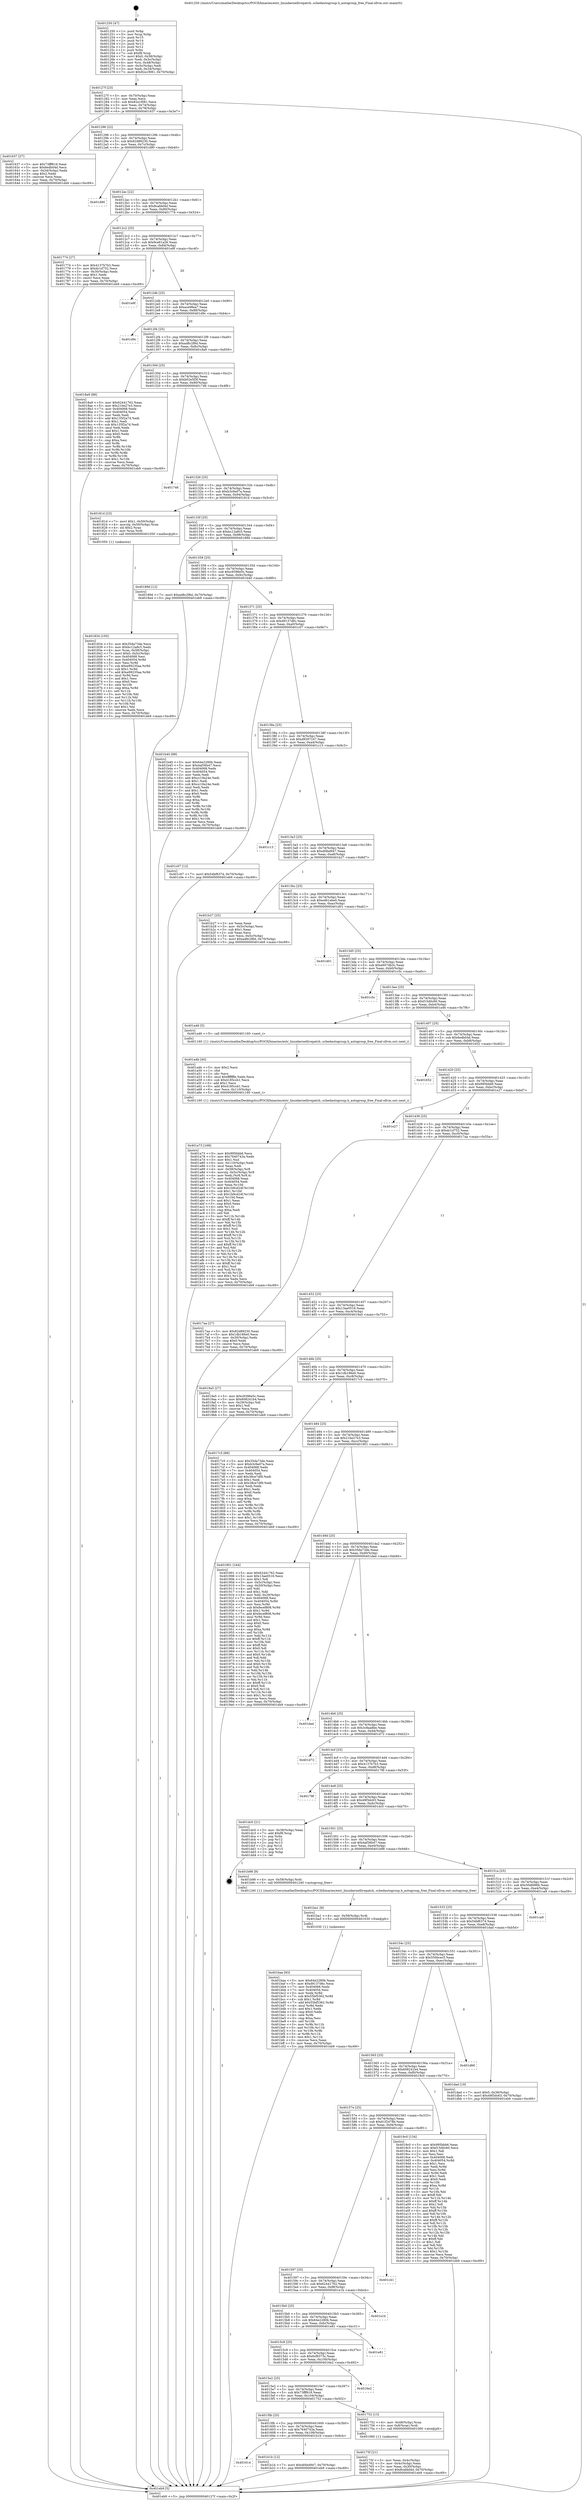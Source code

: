 digraph "0x401250" {
  label = "0x401250 (/mnt/c/Users/mathe/Desktop/tcc/POCII/binaries/extr_linuxkernellivepatch..schedautogroup.h_autogroup_free_Final-ollvm.out::main(0))"
  labelloc = "t"
  node[shape=record]

  Entry [label="",width=0.3,height=0.3,shape=circle,fillcolor=black,style=filled]
  "0x40127f" [label="{
     0x40127f [23]\l
     | [instrs]\l
     &nbsp;&nbsp;0x40127f \<+3\>: mov -0x70(%rbp),%eax\l
     &nbsp;&nbsp;0x401282 \<+2\>: mov %eax,%ecx\l
     &nbsp;&nbsp;0x401284 \<+6\>: sub $0x82a1f081,%ecx\l
     &nbsp;&nbsp;0x40128a \<+3\>: mov %eax,-0x74(%rbp)\l
     &nbsp;&nbsp;0x40128d \<+3\>: mov %ecx,-0x78(%rbp)\l
     &nbsp;&nbsp;0x401290 \<+6\>: je 0000000000401637 \<main+0x3e7\>\l
  }"]
  "0x401637" [label="{
     0x401637 [27]\l
     | [instrs]\l
     &nbsp;&nbsp;0x401637 \<+5\>: mov $0x73fff616,%eax\l
     &nbsp;&nbsp;0x40163c \<+5\>: mov $0x6edb04d,%ecx\l
     &nbsp;&nbsp;0x401641 \<+3\>: mov -0x34(%rbp),%edx\l
     &nbsp;&nbsp;0x401644 \<+3\>: cmp $0x2,%edx\l
     &nbsp;&nbsp;0x401647 \<+3\>: cmovne %ecx,%eax\l
     &nbsp;&nbsp;0x40164a \<+3\>: mov %eax,-0x70(%rbp)\l
     &nbsp;&nbsp;0x40164d \<+5\>: jmp 0000000000401eb9 \<main+0xc69\>\l
  }"]
  "0x401296" [label="{
     0x401296 [22]\l
     | [instrs]\l
     &nbsp;&nbsp;0x401296 \<+5\>: jmp 000000000040129b \<main+0x4b\>\l
     &nbsp;&nbsp;0x40129b \<+3\>: mov -0x74(%rbp),%eax\l
     &nbsp;&nbsp;0x40129e \<+5\>: sub $0x82d89230,%eax\l
     &nbsp;&nbsp;0x4012a3 \<+3\>: mov %eax,-0x7c(%rbp)\l
     &nbsp;&nbsp;0x4012a6 \<+6\>: je 0000000000401d90 \<main+0xb40\>\l
  }"]
  "0x401eb9" [label="{
     0x401eb9 [5]\l
     | [instrs]\l
     &nbsp;&nbsp;0x401eb9 \<+5\>: jmp 000000000040127f \<main+0x2f\>\l
  }"]
  "0x401250" [label="{
     0x401250 [47]\l
     | [instrs]\l
     &nbsp;&nbsp;0x401250 \<+1\>: push %rbp\l
     &nbsp;&nbsp;0x401251 \<+3\>: mov %rsp,%rbp\l
     &nbsp;&nbsp;0x401254 \<+2\>: push %r15\l
     &nbsp;&nbsp;0x401256 \<+2\>: push %r14\l
     &nbsp;&nbsp;0x401258 \<+2\>: push %r13\l
     &nbsp;&nbsp;0x40125a \<+2\>: push %r12\l
     &nbsp;&nbsp;0x40125c \<+1\>: push %rbx\l
     &nbsp;&nbsp;0x40125d \<+7\>: sub $0xf8,%rsp\l
     &nbsp;&nbsp;0x401264 \<+7\>: movl $0x0,-0x38(%rbp)\l
     &nbsp;&nbsp;0x40126b \<+3\>: mov %edi,-0x3c(%rbp)\l
     &nbsp;&nbsp;0x40126e \<+4\>: mov %rsi,-0x48(%rbp)\l
     &nbsp;&nbsp;0x401272 \<+3\>: mov -0x3c(%rbp),%edi\l
     &nbsp;&nbsp;0x401275 \<+3\>: mov %edi,-0x34(%rbp)\l
     &nbsp;&nbsp;0x401278 \<+7\>: movl $0x82a1f081,-0x70(%rbp)\l
  }"]
  Exit [label="",width=0.3,height=0.3,shape=circle,fillcolor=black,style=filled,peripheries=2]
  "0x401d90" [label="{
     0x401d90\l
  }", style=dashed]
  "0x4012ac" [label="{
     0x4012ac [22]\l
     | [instrs]\l
     &nbsp;&nbsp;0x4012ac \<+5\>: jmp 00000000004012b1 \<main+0x61\>\l
     &nbsp;&nbsp;0x4012b1 \<+3\>: mov -0x74(%rbp),%eax\l
     &nbsp;&nbsp;0x4012b4 \<+5\>: sub $0x8cafdd4d,%eax\l
     &nbsp;&nbsp;0x4012b9 \<+3\>: mov %eax,-0x80(%rbp)\l
     &nbsp;&nbsp;0x4012bc \<+6\>: je 0000000000401774 \<main+0x524\>\l
  }"]
  "0x401baa" [label="{
     0x401baa [93]\l
     | [instrs]\l
     &nbsp;&nbsp;0x401baa \<+5\>: mov $0x64e2280b,%eax\l
     &nbsp;&nbsp;0x401baf \<+5\>: mov $0xd9137d6c,%ecx\l
     &nbsp;&nbsp;0x401bb4 \<+7\>: mov 0x404068,%edx\l
     &nbsp;&nbsp;0x401bbb \<+7\>: mov 0x404054,%esi\l
     &nbsp;&nbsp;0x401bc2 \<+3\>: mov %edx,%r8d\l
     &nbsp;&nbsp;0x401bc5 \<+7\>: sub $0x55bf5362,%r8d\l
     &nbsp;&nbsp;0x401bcc \<+4\>: sub $0x1,%r8d\l
     &nbsp;&nbsp;0x401bd0 \<+7\>: add $0x55bf5362,%r8d\l
     &nbsp;&nbsp;0x401bd7 \<+4\>: imul %r8d,%edx\l
     &nbsp;&nbsp;0x401bdb \<+3\>: and $0x1,%edx\l
     &nbsp;&nbsp;0x401bde \<+3\>: cmp $0x0,%edx\l
     &nbsp;&nbsp;0x401be1 \<+4\>: sete %r9b\l
     &nbsp;&nbsp;0x401be5 \<+3\>: cmp $0xa,%esi\l
     &nbsp;&nbsp;0x401be8 \<+4\>: setl %r10b\l
     &nbsp;&nbsp;0x401bec \<+3\>: mov %r9b,%r11b\l
     &nbsp;&nbsp;0x401bef \<+3\>: and %r10b,%r11b\l
     &nbsp;&nbsp;0x401bf2 \<+3\>: xor %r10b,%r9b\l
     &nbsp;&nbsp;0x401bf5 \<+3\>: or %r9b,%r11b\l
     &nbsp;&nbsp;0x401bf8 \<+4\>: test $0x1,%r11b\l
     &nbsp;&nbsp;0x401bfc \<+3\>: cmovne %ecx,%eax\l
     &nbsp;&nbsp;0x401bff \<+3\>: mov %eax,-0x70(%rbp)\l
     &nbsp;&nbsp;0x401c02 \<+5\>: jmp 0000000000401eb9 \<main+0xc69\>\l
  }"]
  "0x401774" [label="{
     0x401774 [27]\l
     | [instrs]\l
     &nbsp;&nbsp;0x401774 \<+5\>: mov $0x4137b7b3,%eax\l
     &nbsp;&nbsp;0x401779 \<+5\>: mov $0xdc1d752,%ecx\l
     &nbsp;&nbsp;0x40177e \<+3\>: mov -0x30(%rbp),%edx\l
     &nbsp;&nbsp;0x401781 \<+3\>: cmp $0x1,%edx\l
     &nbsp;&nbsp;0x401784 \<+3\>: cmovl %ecx,%eax\l
     &nbsp;&nbsp;0x401787 \<+3\>: mov %eax,-0x70(%rbp)\l
     &nbsp;&nbsp;0x40178a \<+5\>: jmp 0000000000401eb9 \<main+0xc69\>\l
  }"]
  "0x4012c2" [label="{
     0x4012c2 [25]\l
     | [instrs]\l
     &nbsp;&nbsp;0x4012c2 \<+5\>: jmp 00000000004012c7 \<main+0x77\>\l
     &nbsp;&nbsp;0x4012c7 \<+3\>: mov -0x74(%rbp),%eax\l
     &nbsp;&nbsp;0x4012ca \<+5\>: sub $0x9ce61a26,%eax\l
     &nbsp;&nbsp;0x4012cf \<+6\>: mov %eax,-0x84(%rbp)\l
     &nbsp;&nbsp;0x4012d5 \<+6\>: je 0000000000401e9f \<main+0xc4f\>\l
  }"]
  "0x401ba1" [label="{
     0x401ba1 [9]\l
     | [instrs]\l
     &nbsp;&nbsp;0x401ba1 \<+4\>: mov -0x58(%rbp),%rdi\l
     &nbsp;&nbsp;0x401ba5 \<+5\>: call 0000000000401030 \<free@plt\>\l
     | [calls]\l
     &nbsp;&nbsp;0x401030 \{1\} (unknown)\l
  }"]
  "0x401e9f" [label="{
     0x401e9f\l
  }", style=dashed]
  "0x4012db" [label="{
     0x4012db [25]\l
     | [instrs]\l
     &nbsp;&nbsp;0x4012db \<+5\>: jmp 00000000004012e0 \<main+0x90\>\l
     &nbsp;&nbsp;0x4012e0 \<+3\>: mov -0x74(%rbp),%eax\l
     &nbsp;&nbsp;0x4012e3 \<+5\>: sub $0xace98ea7,%eax\l
     &nbsp;&nbsp;0x4012e8 \<+6\>: mov %eax,-0x88(%rbp)\l
     &nbsp;&nbsp;0x4012ee \<+6\>: je 0000000000401d9c \<main+0xb4c\>\l
  }"]
  "0x401614" [label="{
     0x401614\l
  }", style=dashed]
  "0x401d9c" [label="{
     0x401d9c\l
  }", style=dashed]
  "0x4012f4" [label="{
     0x4012f4 [25]\l
     | [instrs]\l
     &nbsp;&nbsp;0x4012f4 \<+5\>: jmp 00000000004012f9 \<main+0xa9\>\l
     &nbsp;&nbsp;0x4012f9 \<+3\>: mov -0x74(%rbp),%eax\l
     &nbsp;&nbsp;0x4012fc \<+5\>: sub $0xad8c2f6d,%eax\l
     &nbsp;&nbsp;0x401301 \<+6\>: mov %eax,-0x8c(%rbp)\l
     &nbsp;&nbsp;0x401307 \<+6\>: je 00000000004018a9 \<main+0x659\>\l
  }"]
  "0x401b1b" [label="{
     0x401b1b [12]\l
     | [instrs]\l
     &nbsp;&nbsp;0x401b1b \<+7\>: movl $0xdf4bd947,-0x70(%rbp)\l
     &nbsp;&nbsp;0x401b22 \<+5\>: jmp 0000000000401eb9 \<main+0xc69\>\l
  }"]
  "0x4018a9" [label="{
     0x4018a9 [88]\l
     | [instrs]\l
     &nbsp;&nbsp;0x4018a9 \<+5\>: mov $0x62441762,%eax\l
     &nbsp;&nbsp;0x4018ae \<+5\>: mov $0x21be27e3,%ecx\l
     &nbsp;&nbsp;0x4018b3 \<+7\>: mov 0x404068,%edx\l
     &nbsp;&nbsp;0x4018ba \<+7\>: mov 0x404054,%esi\l
     &nbsp;&nbsp;0x4018c1 \<+2\>: mov %edx,%edi\l
     &nbsp;&nbsp;0x4018c3 \<+6\>: add $0x135f2a7d,%edi\l
     &nbsp;&nbsp;0x4018c9 \<+3\>: sub $0x1,%edi\l
     &nbsp;&nbsp;0x4018cc \<+6\>: sub $0x135f2a7d,%edi\l
     &nbsp;&nbsp;0x4018d2 \<+3\>: imul %edi,%edx\l
     &nbsp;&nbsp;0x4018d5 \<+3\>: and $0x1,%edx\l
     &nbsp;&nbsp;0x4018d8 \<+3\>: cmp $0x0,%edx\l
     &nbsp;&nbsp;0x4018db \<+4\>: sete %r8b\l
     &nbsp;&nbsp;0x4018df \<+3\>: cmp $0xa,%esi\l
     &nbsp;&nbsp;0x4018e2 \<+4\>: setl %r9b\l
     &nbsp;&nbsp;0x4018e6 \<+3\>: mov %r8b,%r10b\l
     &nbsp;&nbsp;0x4018e9 \<+3\>: and %r9b,%r10b\l
     &nbsp;&nbsp;0x4018ec \<+3\>: xor %r9b,%r8b\l
     &nbsp;&nbsp;0x4018ef \<+3\>: or %r8b,%r10b\l
     &nbsp;&nbsp;0x4018f2 \<+4\>: test $0x1,%r10b\l
     &nbsp;&nbsp;0x4018f6 \<+3\>: cmovne %ecx,%eax\l
     &nbsp;&nbsp;0x4018f9 \<+3\>: mov %eax,-0x70(%rbp)\l
     &nbsp;&nbsp;0x4018fc \<+5\>: jmp 0000000000401eb9 \<main+0xc69\>\l
  }"]
  "0x40130d" [label="{
     0x40130d [25]\l
     | [instrs]\l
     &nbsp;&nbsp;0x40130d \<+5\>: jmp 0000000000401312 \<main+0xc2\>\l
     &nbsp;&nbsp;0x401312 \<+3\>: mov -0x74(%rbp),%eax\l
     &nbsp;&nbsp;0x401315 \<+5\>: sub $0xb02e5f3f,%eax\l
     &nbsp;&nbsp;0x40131a \<+6\>: mov %eax,-0x90(%rbp)\l
     &nbsp;&nbsp;0x401320 \<+6\>: je 0000000000401746 \<main+0x4f6\>\l
  }"]
  "0x401a73" [label="{
     0x401a73 [168]\l
     | [instrs]\l
     &nbsp;&nbsp;0x401a73 \<+5\>: mov $0x995bbb6,%ecx\l
     &nbsp;&nbsp;0x401a78 \<+5\>: mov $0x7640743a,%edx\l
     &nbsp;&nbsp;0x401a7d \<+3\>: mov $0x1,%sil\l
     &nbsp;&nbsp;0x401a80 \<+6\>: mov -0x110(%rbp),%edi\l
     &nbsp;&nbsp;0x401a86 \<+3\>: imul %eax,%edi\l
     &nbsp;&nbsp;0x401a89 \<+4\>: mov -0x58(%rbp),%r8\l
     &nbsp;&nbsp;0x401a8d \<+4\>: movslq -0x5c(%rbp),%r9\l
     &nbsp;&nbsp;0x401a91 \<+4\>: mov %edi,(%r8,%r9,4)\l
     &nbsp;&nbsp;0x401a95 \<+7\>: mov 0x404068,%eax\l
     &nbsp;&nbsp;0x401a9c \<+7\>: mov 0x404054,%edi\l
     &nbsp;&nbsp;0x401aa3 \<+3\>: mov %eax,%r10d\l
     &nbsp;&nbsp;0x401aa6 \<+7\>: add $0x1b9cd24f,%r10d\l
     &nbsp;&nbsp;0x401aad \<+4\>: sub $0x1,%r10d\l
     &nbsp;&nbsp;0x401ab1 \<+7\>: sub $0x1b9cd24f,%r10d\l
     &nbsp;&nbsp;0x401ab8 \<+4\>: imul %r10d,%eax\l
     &nbsp;&nbsp;0x401abc \<+3\>: and $0x1,%eax\l
     &nbsp;&nbsp;0x401abf \<+3\>: cmp $0x0,%eax\l
     &nbsp;&nbsp;0x401ac2 \<+4\>: sete %r11b\l
     &nbsp;&nbsp;0x401ac6 \<+3\>: cmp $0xa,%edi\l
     &nbsp;&nbsp;0x401ac9 \<+3\>: setl %bl\l
     &nbsp;&nbsp;0x401acc \<+3\>: mov %r11b,%r14b\l
     &nbsp;&nbsp;0x401acf \<+4\>: xor $0xff,%r14b\l
     &nbsp;&nbsp;0x401ad3 \<+3\>: mov %bl,%r15b\l
     &nbsp;&nbsp;0x401ad6 \<+4\>: xor $0xff,%r15b\l
     &nbsp;&nbsp;0x401ada \<+4\>: xor $0x1,%sil\l
     &nbsp;&nbsp;0x401ade \<+3\>: mov %r14b,%r12b\l
     &nbsp;&nbsp;0x401ae1 \<+4\>: and $0xff,%r12b\l
     &nbsp;&nbsp;0x401ae5 \<+3\>: and %sil,%r11b\l
     &nbsp;&nbsp;0x401ae8 \<+3\>: mov %r15b,%r13b\l
     &nbsp;&nbsp;0x401aeb \<+4\>: and $0xff,%r13b\l
     &nbsp;&nbsp;0x401aef \<+3\>: and %sil,%bl\l
     &nbsp;&nbsp;0x401af2 \<+3\>: or %r11b,%r12b\l
     &nbsp;&nbsp;0x401af5 \<+3\>: or %bl,%r13b\l
     &nbsp;&nbsp;0x401af8 \<+3\>: xor %r13b,%r12b\l
     &nbsp;&nbsp;0x401afb \<+3\>: or %r15b,%r14b\l
     &nbsp;&nbsp;0x401afe \<+4\>: xor $0xff,%r14b\l
     &nbsp;&nbsp;0x401b02 \<+4\>: or $0x1,%sil\l
     &nbsp;&nbsp;0x401b06 \<+3\>: and %sil,%r14b\l
     &nbsp;&nbsp;0x401b09 \<+3\>: or %r14b,%r12b\l
     &nbsp;&nbsp;0x401b0c \<+4\>: test $0x1,%r12b\l
     &nbsp;&nbsp;0x401b10 \<+3\>: cmovne %edx,%ecx\l
     &nbsp;&nbsp;0x401b13 \<+3\>: mov %ecx,-0x70(%rbp)\l
     &nbsp;&nbsp;0x401b16 \<+5\>: jmp 0000000000401eb9 \<main+0xc69\>\l
  }"]
  "0x401746" [label="{
     0x401746\l
  }", style=dashed]
  "0x401326" [label="{
     0x401326 [25]\l
     | [instrs]\l
     &nbsp;&nbsp;0x401326 \<+5\>: jmp 000000000040132b \<main+0xdb\>\l
     &nbsp;&nbsp;0x40132b \<+3\>: mov -0x74(%rbp),%eax\l
     &nbsp;&nbsp;0x40132e \<+5\>: sub $0xb3c9a07a,%eax\l
     &nbsp;&nbsp;0x401333 \<+6\>: mov %eax,-0x94(%rbp)\l
     &nbsp;&nbsp;0x401339 \<+6\>: je 000000000040181d \<main+0x5cd\>\l
  }"]
  "0x401a4b" [label="{
     0x401a4b [40]\l
     | [instrs]\l
     &nbsp;&nbsp;0x401a4b \<+5\>: mov $0x2,%ecx\l
     &nbsp;&nbsp;0x401a50 \<+1\>: cltd\l
     &nbsp;&nbsp;0x401a51 \<+2\>: idiv %ecx\l
     &nbsp;&nbsp;0x401a53 \<+6\>: imul $0xfffffffe,%edx,%ecx\l
     &nbsp;&nbsp;0x401a59 \<+6\>: sub $0x4185ccb1,%ecx\l
     &nbsp;&nbsp;0x401a5f \<+3\>: add $0x1,%ecx\l
     &nbsp;&nbsp;0x401a62 \<+6\>: add $0x4185ccb1,%ecx\l
     &nbsp;&nbsp;0x401a68 \<+6\>: mov %ecx,-0x110(%rbp)\l
     &nbsp;&nbsp;0x401a6e \<+5\>: call 0000000000401160 \<next_i\>\l
     | [calls]\l
     &nbsp;&nbsp;0x401160 \{1\} (/mnt/c/Users/mathe/Desktop/tcc/POCII/binaries/extr_linuxkernellivepatch..schedautogroup.h_autogroup_free_Final-ollvm.out::next_i)\l
  }"]
  "0x40181d" [label="{
     0x40181d [23]\l
     | [instrs]\l
     &nbsp;&nbsp;0x40181d \<+7\>: movl $0x1,-0x50(%rbp)\l
     &nbsp;&nbsp;0x401824 \<+4\>: movslq -0x50(%rbp),%rax\l
     &nbsp;&nbsp;0x401828 \<+4\>: shl $0x2,%rax\l
     &nbsp;&nbsp;0x40182c \<+3\>: mov %rax,%rdi\l
     &nbsp;&nbsp;0x40182f \<+5\>: call 0000000000401050 \<malloc@plt\>\l
     | [calls]\l
     &nbsp;&nbsp;0x401050 \{1\} (unknown)\l
  }"]
  "0x40133f" [label="{
     0x40133f [25]\l
     | [instrs]\l
     &nbsp;&nbsp;0x40133f \<+5\>: jmp 0000000000401344 \<main+0xf4\>\l
     &nbsp;&nbsp;0x401344 \<+3\>: mov -0x74(%rbp),%eax\l
     &nbsp;&nbsp;0x401347 \<+5\>: sub $0xbc12a8c5,%eax\l
     &nbsp;&nbsp;0x40134c \<+6\>: mov %eax,-0x98(%rbp)\l
     &nbsp;&nbsp;0x401352 \<+6\>: je 000000000040189d \<main+0x64d\>\l
  }"]
  "0x401834" [label="{
     0x401834 [105]\l
     | [instrs]\l
     &nbsp;&nbsp;0x401834 \<+5\>: mov $0x35da73de,%ecx\l
     &nbsp;&nbsp;0x401839 \<+5\>: mov $0xbc12a8c5,%edx\l
     &nbsp;&nbsp;0x40183e \<+4\>: mov %rax,-0x58(%rbp)\l
     &nbsp;&nbsp;0x401842 \<+7\>: movl $0x0,-0x5c(%rbp)\l
     &nbsp;&nbsp;0x401849 \<+7\>: mov 0x404068,%esi\l
     &nbsp;&nbsp;0x401850 \<+8\>: mov 0x404054,%r8d\l
     &nbsp;&nbsp;0x401858 \<+3\>: mov %esi,%r9d\l
     &nbsp;&nbsp;0x40185b \<+7\>: sub $0xe99235aa,%r9d\l
     &nbsp;&nbsp;0x401862 \<+4\>: sub $0x1,%r9d\l
     &nbsp;&nbsp;0x401866 \<+7\>: add $0xe99235aa,%r9d\l
     &nbsp;&nbsp;0x40186d \<+4\>: imul %r9d,%esi\l
     &nbsp;&nbsp;0x401871 \<+3\>: and $0x1,%esi\l
     &nbsp;&nbsp;0x401874 \<+3\>: cmp $0x0,%esi\l
     &nbsp;&nbsp;0x401877 \<+4\>: sete %r10b\l
     &nbsp;&nbsp;0x40187b \<+4\>: cmp $0xa,%r8d\l
     &nbsp;&nbsp;0x40187f \<+4\>: setl %r11b\l
     &nbsp;&nbsp;0x401883 \<+3\>: mov %r10b,%bl\l
     &nbsp;&nbsp;0x401886 \<+3\>: and %r11b,%bl\l
     &nbsp;&nbsp;0x401889 \<+3\>: xor %r11b,%r10b\l
     &nbsp;&nbsp;0x40188c \<+3\>: or %r10b,%bl\l
     &nbsp;&nbsp;0x40188f \<+3\>: test $0x1,%bl\l
     &nbsp;&nbsp;0x401892 \<+3\>: cmovne %edx,%ecx\l
     &nbsp;&nbsp;0x401895 \<+3\>: mov %ecx,-0x70(%rbp)\l
     &nbsp;&nbsp;0x401898 \<+5\>: jmp 0000000000401eb9 \<main+0xc69\>\l
  }"]
  "0x40189d" [label="{
     0x40189d [12]\l
     | [instrs]\l
     &nbsp;&nbsp;0x40189d \<+7\>: movl $0xad8c2f6d,-0x70(%rbp)\l
     &nbsp;&nbsp;0x4018a4 \<+5\>: jmp 0000000000401eb9 \<main+0xc69\>\l
  }"]
  "0x401358" [label="{
     0x401358 [25]\l
     | [instrs]\l
     &nbsp;&nbsp;0x401358 \<+5\>: jmp 000000000040135d \<main+0x10d\>\l
     &nbsp;&nbsp;0x40135d \<+3\>: mov -0x74(%rbp),%eax\l
     &nbsp;&nbsp;0x401360 \<+5\>: sub $0xc9396e5c,%eax\l
     &nbsp;&nbsp;0x401365 \<+6\>: mov %eax,-0x9c(%rbp)\l
     &nbsp;&nbsp;0x40136b \<+6\>: je 0000000000401b40 \<main+0x8f0\>\l
  }"]
  "0x40175f" [label="{
     0x40175f [21]\l
     | [instrs]\l
     &nbsp;&nbsp;0x40175f \<+3\>: mov %eax,-0x4c(%rbp)\l
     &nbsp;&nbsp;0x401762 \<+3\>: mov -0x4c(%rbp),%eax\l
     &nbsp;&nbsp;0x401765 \<+3\>: mov %eax,-0x30(%rbp)\l
     &nbsp;&nbsp;0x401768 \<+7\>: movl $0x8cafdd4d,-0x70(%rbp)\l
     &nbsp;&nbsp;0x40176f \<+5\>: jmp 0000000000401eb9 \<main+0xc69\>\l
  }"]
  "0x401b40" [label="{
     0x401b40 [88]\l
     | [instrs]\l
     &nbsp;&nbsp;0x401b40 \<+5\>: mov $0x64e2280b,%eax\l
     &nbsp;&nbsp;0x401b45 \<+5\>: mov $0x4af36b47,%ecx\l
     &nbsp;&nbsp;0x401b4a \<+7\>: mov 0x404068,%edx\l
     &nbsp;&nbsp;0x401b51 \<+7\>: mov 0x404054,%esi\l
     &nbsp;&nbsp;0x401b58 \<+2\>: mov %edx,%edi\l
     &nbsp;&nbsp;0x401b5a \<+6\>: add $0xcc19a24e,%edi\l
     &nbsp;&nbsp;0x401b60 \<+3\>: sub $0x1,%edi\l
     &nbsp;&nbsp;0x401b63 \<+6\>: sub $0xcc19a24e,%edi\l
     &nbsp;&nbsp;0x401b69 \<+3\>: imul %edi,%edx\l
     &nbsp;&nbsp;0x401b6c \<+3\>: and $0x1,%edx\l
     &nbsp;&nbsp;0x401b6f \<+3\>: cmp $0x0,%edx\l
     &nbsp;&nbsp;0x401b72 \<+4\>: sete %r8b\l
     &nbsp;&nbsp;0x401b76 \<+3\>: cmp $0xa,%esi\l
     &nbsp;&nbsp;0x401b79 \<+4\>: setl %r9b\l
     &nbsp;&nbsp;0x401b7d \<+3\>: mov %r8b,%r10b\l
     &nbsp;&nbsp;0x401b80 \<+3\>: and %r9b,%r10b\l
     &nbsp;&nbsp;0x401b83 \<+3\>: xor %r9b,%r8b\l
     &nbsp;&nbsp;0x401b86 \<+3\>: or %r8b,%r10b\l
     &nbsp;&nbsp;0x401b89 \<+4\>: test $0x1,%r10b\l
     &nbsp;&nbsp;0x401b8d \<+3\>: cmovne %ecx,%eax\l
     &nbsp;&nbsp;0x401b90 \<+3\>: mov %eax,-0x70(%rbp)\l
     &nbsp;&nbsp;0x401b93 \<+5\>: jmp 0000000000401eb9 \<main+0xc69\>\l
  }"]
  "0x401371" [label="{
     0x401371 [25]\l
     | [instrs]\l
     &nbsp;&nbsp;0x401371 \<+5\>: jmp 0000000000401376 \<main+0x126\>\l
     &nbsp;&nbsp;0x401376 \<+3\>: mov -0x74(%rbp),%eax\l
     &nbsp;&nbsp;0x401379 \<+5\>: sub $0xd9137d6c,%eax\l
     &nbsp;&nbsp;0x40137e \<+6\>: mov %eax,-0xa0(%rbp)\l
     &nbsp;&nbsp;0x401384 \<+6\>: je 0000000000401c07 \<main+0x9b7\>\l
  }"]
  "0x4015fb" [label="{
     0x4015fb [25]\l
     | [instrs]\l
     &nbsp;&nbsp;0x4015fb \<+5\>: jmp 0000000000401600 \<main+0x3b0\>\l
     &nbsp;&nbsp;0x401600 \<+3\>: mov -0x74(%rbp),%eax\l
     &nbsp;&nbsp;0x401603 \<+5\>: sub $0x7640743a,%eax\l
     &nbsp;&nbsp;0x401608 \<+6\>: mov %eax,-0x108(%rbp)\l
     &nbsp;&nbsp;0x40160e \<+6\>: je 0000000000401b1b \<main+0x8cb\>\l
  }"]
  "0x401c07" [label="{
     0x401c07 [12]\l
     | [instrs]\l
     &nbsp;&nbsp;0x401c07 \<+7\>: movl $0x54bf6374,-0x70(%rbp)\l
     &nbsp;&nbsp;0x401c0e \<+5\>: jmp 0000000000401eb9 \<main+0xc69\>\l
  }"]
  "0x40138a" [label="{
     0x40138a [25]\l
     | [instrs]\l
     &nbsp;&nbsp;0x40138a \<+5\>: jmp 000000000040138f \<main+0x13f\>\l
     &nbsp;&nbsp;0x40138f \<+3\>: mov -0x74(%rbp),%eax\l
     &nbsp;&nbsp;0x401392 \<+5\>: sub $0xd9297247,%eax\l
     &nbsp;&nbsp;0x401397 \<+6\>: mov %eax,-0xa4(%rbp)\l
     &nbsp;&nbsp;0x40139d \<+6\>: je 0000000000401c13 \<main+0x9c3\>\l
  }"]
  "0x401752" [label="{
     0x401752 [13]\l
     | [instrs]\l
     &nbsp;&nbsp;0x401752 \<+4\>: mov -0x48(%rbp),%rax\l
     &nbsp;&nbsp;0x401756 \<+4\>: mov 0x8(%rax),%rdi\l
     &nbsp;&nbsp;0x40175a \<+5\>: call 0000000000401060 \<atoi@plt\>\l
     | [calls]\l
     &nbsp;&nbsp;0x401060 \{1\} (unknown)\l
  }"]
  "0x401c13" [label="{
     0x401c13\l
  }", style=dashed]
  "0x4013a3" [label="{
     0x4013a3 [25]\l
     | [instrs]\l
     &nbsp;&nbsp;0x4013a3 \<+5\>: jmp 00000000004013a8 \<main+0x158\>\l
     &nbsp;&nbsp;0x4013a8 \<+3\>: mov -0x74(%rbp),%eax\l
     &nbsp;&nbsp;0x4013ab \<+5\>: sub $0xdf4bd947,%eax\l
     &nbsp;&nbsp;0x4013b0 \<+6\>: mov %eax,-0xa8(%rbp)\l
     &nbsp;&nbsp;0x4013b6 \<+6\>: je 0000000000401b27 \<main+0x8d7\>\l
  }"]
  "0x4015e2" [label="{
     0x4015e2 [25]\l
     | [instrs]\l
     &nbsp;&nbsp;0x4015e2 \<+5\>: jmp 00000000004015e7 \<main+0x397\>\l
     &nbsp;&nbsp;0x4015e7 \<+3\>: mov -0x74(%rbp),%eax\l
     &nbsp;&nbsp;0x4015ea \<+5\>: sub $0x73fff616,%eax\l
     &nbsp;&nbsp;0x4015ef \<+6\>: mov %eax,-0x104(%rbp)\l
     &nbsp;&nbsp;0x4015f5 \<+6\>: je 0000000000401752 \<main+0x502\>\l
  }"]
  "0x401b27" [label="{
     0x401b27 [25]\l
     | [instrs]\l
     &nbsp;&nbsp;0x401b27 \<+2\>: xor %eax,%eax\l
     &nbsp;&nbsp;0x401b29 \<+3\>: mov -0x5c(%rbp),%ecx\l
     &nbsp;&nbsp;0x401b2c \<+3\>: sub $0x1,%eax\l
     &nbsp;&nbsp;0x401b2f \<+2\>: sub %eax,%ecx\l
     &nbsp;&nbsp;0x401b31 \<+3\>: mov %ecx,-0x5c(%rbp)\l
     &nbsp;&nbsp;0x401b34 \<+7\>: movl $0xad8c2f6d,-0x70(%rbp)\l
     &nbsp;&nbsp;0x401b3b \<+5\>: jmp 0000000000401eb9 \<main+0xc69\>\l
  }"]
  "0x4013bc" [label="{
     0x4013bc [25]\l
     | [instrs]\l
     &nbsp;&nbsp;0x4013bc \<+5\>: jmp 00000000004013c1 \<main+0x171\>\l
     &nbsp;&nbsp;0x4013c1 \<+3\>: mov -0x74(%rbp),%eax\l
     &nbsp;&nbsp;0x4013c4 \<+5\>: sub $0xe461ebe0,%eax\l
     &nbsp;&nbsp;0x4013c9 \<+6\>: mov %eax,-0xac(%rbp)\l
     &nbsp;&nbsp;0x4013cf \<+6\>: je 0000000000401d01 \<main+0xab1\>\l
  }"]
  "0x4016e2" [label="{
     0x4016e2\l
  }", style=dashed]
  "0x401d01" [label="{
     0x401d01\l
  }", style=dashed]
  "0x4013d5" [label="{
     0x4013d5 [25]\l
     | [instrs]\l
     &nbsp;&nbsp;0x4013d5 \<+5\>: jmp 00000000004013da \<main+0x18a\>\l
     &nbsp;&nbsp;0x4013da \<+3\>: mov -0x74(%rbp),%eax\l
     &nbsp;&nbsp;0x4013dd \<+5\>: sub $0xe607db3c,%eax\l
     &nbsp;&nbsp;0x4013e2 \<+6\>: mov %eax,-0xb0(%rbp)\l
     &nbsp;&nbsp;0x4013e8 \<+6\>: je 0000000000401c5c \<main+0xa0c\>\l
  }"]
  "0x4015c9" [label="{
     0x4015c9 [25]\l
     | [instrs]\l
     &nbsp;&nbsp;0x4015c9 \<+5\>: jmp 00000000004015ce \<main+0x37e\>\l
     &nbsp;&nbsp;0x4015ce \<+3\>: mov -0x74(%rbp),%eax\l
     &nbsp;&nbsp;0x4015d1 \<+5\>: sub $0x6cf9373c,%eax\l
     &nbsp;&nbsp;0x4015d6 \<+6\>: mov %eax,-0x100(%rbp)\l
     &nbsp;&nbsp;0x4015dc \<+6\>: je 00000000004016e2 \<main+0x492\>\l
  }"]
  "0x401c5c" [label="{
     0x401c5c\l
  }", style=dashed]
  "0x4013ee" [label="{
     0x4013ee [25]\l
     | [instrs]\l
     &nbsp;&nbsp;0x4013ee \<+5\>: jmp 00000000004013f3 \<main+0x1a3\>\l
     &nbsp;&nbsp;0x4013f3 \<+3\>: mov -0x74(%rbp),%eax\l
     &nbsp;&nbsp;0x4013f6 \<+5\>: sub $0xf15d0c60,%eax\l
     &nbsp;&nbsp;0x4013fb \<+6\>: mov %eax,-0xb4(%rbp)\l
     &nbsp;&nbsp;0x401401 \<+6\>: je 0000000000401a46 \<main+0x7f6\>\l
  }"]
  "0x401e81" [label="{
     0x401e81\l
  }", style=dashed]
  "0x401a46" [label="{
     0x401a46 [5]\l
     | [instrs]\l
     &nbsp;&nbsp;0x401a46 \<+5\>: call 0000000000401160 \<next_i\>\l
     | [calls]\l
     &nbsp;&nbsp;0x401160 \{1\} (/mnt/c/Users/mathe/Desktop/tcc/POCII/binaries/extr_linuxkernellivepatch..schedautogroup.h_autogroup_free_Final-ollvm.out::next_i)\l
  }"]
  "0x401407" [label="{
     0x401407 [25]\l
     | [instrs]\l
     &nbsp;&nbsp;0x401407 \<+5\>: jmp 000000000040140c \<main+0x1bc\>\l
     &nbsp;&nbsp;0x40140c \<+3\>: mov -0x74(%rbp),%eax\l
     &nbsp;&nbsp;0x40140f \<+5\>: sub $0x6edb04d,%eax\l
     &nbsp;&nbsp;0x401414 \<+6\>: mov %eax,-0xb8(%rbp)\l
     &nbsp;&nbsp;0x40141a \<+6\>: je 0000000000401652 \<main+0x402\>\l
  }"]
  "0x4015b0" [label="{
     0x4015b0 [25]\l
     | [instrs]\l
     &nbsp;&nbsp;0x4015b0 \<+5\>: jmp 00000000004015b5 \<main+0x365\>\l
     &nbsp;&nbsp;0x4015b5 \<+3\>: mov -0x74(%rbp),%eax\l
     &nbsp;&nbsp;0x4015b8 \<+5\>: sub $0x64e2280b,%eax\l
     &nbsp;&nbsp;0x4015bd \<+6\>: mov %eax,-0xfc(%rbp)\l
     &nbsp;&nbsp;0x4015c3 \<+6\>: je 0000000000401e81 \<main+0xc31\>\l
  }"]
  "0x401652" [label="{
     0x401652\l
  }", style=dashed]
  "0x401420" [label="{
     0x401420 [25]\l
     | [instrs]\l
     &nbsp;&nbsp;0x401420 \<+5\>: jmp 0000000000401425 \<main+0x1d5\>\l
     &nbsp;&nbsp;0x401425 \<+3\>: mov -0x74(%rbp),%eax\l
     &nbsp;&nbsp;0x401428 \<+5\>: sub $0x995bbb6,%eax\l
     &nbsp;&nbsp;0x40142d \<+6\>: mov %eax,-0xbc(%rbp)\l
     &nbsp;&nbsp;0x401433 \<+6\>: je 0000000000401e27 \<main+0xbd7\>\l
  }"]
  "0x401e1b" [label="{
     0x401e1b\l
  }", style=dashed]
  "0x401e27" [label="{
     0x401e27\l
  }", style=dashed]
  "0x401439" [label="{
     0x401439 [25]\l
     | [instrs]\l
     &nbsp;&nbsp;0x401439 \<+5\>: jmp 000000000040143e \<main+0x1ee\>\l
     &nbsp;&nbsp;0x40143e \<+3\>: mov -0x74(%rbp),%eax\l
     &nbsp;&nbsp;0x401441 \<+5\>: sub $0xdc1d752,%eax\l
     &nbsp;&nbsp;0x401446 \<+6\>: mov %eax,-0xc0(%rbp)\l
     &nbsp;&nbsp;0x40144c \<+6\>: je 00000000004017aa \<main+0x55a\>\l
  }"]
  "0x401597" [label="{
     0x401597 [25]\l
     | [instrs]\l
     &nbsp;&nbsp;0x401597 \<+5\>: jmp 000000000040159c \<main+0x34c\>\l
     &nbsp;&nbsp;0x40159c \<+3\>: mov -0x74(%rbp),%eax\l
     &nbsp;&nbsp;0x40159f \<+5\>: sub $0x62441762,%eax\l
     &nbsp;&nbsp;0x4015a4 \<+6\>: mov %eax,-0xf8(%rbp)\l
     &nbsp;&nbsp;0x4015aa \<+6\>: je 0000000000401e1b \<main+0xbcb\>\l
  }"]
  "0x4017aa" [label="{
     0x4017aa [27]\l
     | [instrs]\l
     &nbsp;&nbsp;0x4017aa \<+5\>: mov $0x82d89230,%eax\l
     &nbsp;&nbsp;0x4017af \<+5\>: mov $0x1db186e0,%ecx\l
     &nbsp;&nbsp;0x4017b4 \<+3\>: mov -0x30(%rbp),%edx\l
     &nbsp;&nbsp;0x4017b7 \<+3\>: cmp $0x0,%edx\l
     &nbsp;&nbsp;0x4017ba \<+3\>: cmove %ecx,%eax\l
     &nbsp;&nbsp;0x4017bd \<+3\>: mov %eax,-0x70(%rbp)\l
     &nbsp;&nbsp;0x4017c0 \<+5\>: jmp 0000000000401eb9 \<main+0xc69\>\l
  }"]
  "0x401452" [label="{
     0x401452 [25]\l
     | [instrs]\l
     &nbsp;&nbsp;0x401452 \<+5\>: jmp 0000000000401457 \<main+0x207\>\l
     &nbsp;&nbsp;0x401457 \<+3\>: mov -0x74(%rbp),%eax\l
     &nbsp;&nbsp;0x40145a \<+5\>: sub $0x13ae0516,%eax\l
     &nbsp;&nbsp;0x40145f \<+6\>: mov %eax,-0xc4(%rbp)\l
     &nbsp;&nbsp;0x401465 \<+6\>: je 00000000004019a5 \<main+0x755\>\l
  }"]
  "0x401c41" [label="{
     0x401c41\l
  }", style=dashed]
  "0x4019a5" [label="{
     0x4019a5 [27]\l
     | [instrs]\l
     &nbsp;&nbsp;0x4019a5 \<+5\>: mov $0xc9396e5c,%eax\l
     &nbsp;&nbsp;0x4019aa \<+5\>: mov $0x608241b4,%ecx\l
     &nbsp;&nbsp;0x4019af \<+3\>: mov -0x29(%rbp),%dl\l
     &nbsp;&nbsp;0x4019b2 \<+3\>: test $0x1,%dl\l
     &nbsp;&nbsp;0x4019b5 \<+3\>: cmovne %ecx,%eax\l
     &nbsp;&nbsp;0x4019b8 \<+3\>: mov %eax,-0x70(%rbp)\l
     &nbsp;&nbsp;0x4019bb \<+5\>: jmp 0000000000401eb9 \<main+0xc69\>\l
  }"]
  "0x40146b" [label="{
     0x40146b [25]\l
     | [instrs]\l
     &nbsp;&nbsp;0x40146b \<+5\>: jmp 0000000000401470 \<main+0x220\>\l
     &nbsp;&nbsp;0x401470 \<+3\>: mov -0x74(%rbp),%eax\l
     &nbsp;&nbsp;0x401473 \<+5\>: sub $0x1db186e0,%eax\l
     &nbsp;&nbsp;0x401478 \<+6\>: mov %eax,-0xc8(%rbp)\l
     &nbsp;&nbsp;0x40147e \<+6\>: je 00000000004017c5 \<main+0x575\>\l
  }"]
  "0x40157e" [label="{
     0x40157e [25]\l
     | [instrs]\l
     &nbsp;&nbsp;0x40157e \<+5\>: jmp 0000000000401583 \<main+0x333\>\l
     &nbsp;&nbsp;0x401583 \<+3\>: mov -0x74(%rbp),%eax\l
     &nbsp;&nbsp;0x401586 \<+5\>: sub $0x61f2478b,%eax\l
     &nbsp;&nbsp;0x40158b \<+6\>: mov %eax,-0xf4(%rbp)\l
     &nbsp;&nbsp;0x401591 \<+6\>: je 0000000000401c41 \<main+0x9f1\>\l
  }"]
  "0x4017c5" [label="{
     0x4017c5 [88]\l
     | [instrs]\l
     &nbsp;&nbsp;0x4017c5 \<+5\>: mov $0x35da73de,%eax\l
     &nbsp;&nbsp;0x4017ca \<+5\>: mov $0xb3c9a07a,%ecx\l
     &nbsp;&nbsp;0x4017cf \<+7\>: mov 0x404068,%edx\l
     &nbsp;&nbsp;0x4017d6 \<+7\>: mov 0x404054,%esi\l
     &nbsp;&nbsp;0x4017dd \<+2\>: mov %edx,%edi\l
     &nbsp;&nbsp;0x4017df \<+6\>: add $0x38ce7df9,%edi\l
     &nbsp;&nbsp;0x4017e5 \<+3\>: sub $0x1,%edi\l
     &nbsp;&nbsp;0x4017e8 \<+6\>: sub $0x38ce7df9,%edi\l
     &nbsp;&nbsp;0x4017ee \<+3\>: imul %edi,%edx\l
     &nbsp;&nbsp;0x4017f1 \<+3\>: and $0x1,%edx\l
     &nbsp;&nbsp;0x4017f4 \<+3\>: cmp $0x0,%edx\l
     &nbsp;&nbsp;0x4017f7 \<+4\>: sete %r8b\l
     &nbsp;&nbsp;0x4017fb \<+3\>: cmp $0xa,%esi\l
     &nbsp;&nbsp;0x4017fe \<+4\>: setl %r9b\l
     &nbsp;&nbsp;0x401802 \<+3\>: mov %r8b,%r10b\l
     &nbsp;&nbsp;0x401805 \<+3\>: and %r9b,%r10b\l
     &nbsp;&nbsp;0x401808 \<+3\>: xor %r9b,%r8b\l
     &nbsp;&nbsp;0x40180b \<+3\>: or %r8b,%r10b\l
     &nbsp;&nbsp;0x40180e \<+4\>: test $0x1,%r10b\l
     &nbsp;&nbsp;0x401812 \<+3\>: cmovne %ecx,%eax\l
     &nbsp;&nbsp;0x401815 \<+3\>: mov %eax,-0x70(%rbp)\l
     &nbsp;&nbsp;0x401818 \<+5\>: jmp 0000000000401eb9 \<main+0xc69\>\l
  }"]
  "0x401484" [label="{
     0x401484 [25]\l
     | [instrs]\l
     &nbsp;&nbsp;0x401484 \<+5\>: jmp 0000000000401489 \<main+0x239\>\l
     &nbsp;&nbsp;0x401489 \<+3\>: mov -0x74(%rbp),%eax\l
     &nbsp;&nbsp;0x40148c \<+5\>: sub $0x21be27e3,%eax\l
     &nbsp;&nbsp;0x401491 \<+6\>: mov %eax,-0xcc(%rbp)\l
     &nbsp;&nbsp;0x401497 \<+6\>: je 0000000000401901 \<main+0x6b1\>\l
  }"]
  "0x4019c0" [label="{
     0x4019c0 [134]\l
     | [instrs]\l
     &nbsp;&nbsp;0x4019c0 \<+5\>: mov $0x995bbb6,%eax\l
     &nbsp;&nbsp;0x4019c5 \<+5\>: mov $0xf15d0c60,%ecx\l
     &nbsp;&nbsp;0x4019ca \<+2\>: mov $0x1,%dl\l
     &nbsp;&nbsp;0x4019cc \<+2\>: xor %esi,%esi\l
     &nbsp;&nbsp;0x4019ce \<+7\>: mov 0x404068,%edi\l
     &nbsp;&nbsp;0x4019d5 \<+8\>: mov 0x404054,%r8d\l
     &nbsp;&nbsp;0x4019dd \<+3\>: sub $0x1,%esi\l
     &nbsp;&nbsp;0x4019e0 \<+3\>: mov %edi,%r9d\l
     &nbsp;&nbsp;0x4019e3 \<+3\>: add %esi,%r9d\l
     &nbsp;&nbsp;0x4019e6 \<+4\>: imul %r9d,%edi\l
     &nbsp;&nbsp;0x4019ea \<+3\>: and $0x1,%edi\l
     &nbsp;&nbsp;0x4019ed \<+3\>: cmp $0x0,%edi\l
     &nbsp;&nbsp;0x4019f0 \<+4\>: sete %r10b\l
     &nbsp;&nbsp;0x4019f4 \<+4\>: cmp $0xa,%r8d\l
     &nbsp;&nbsp;0x4019f8 \<+4\>: setl %r11b\l
     &nbsp;&nbsp;0x4019fc \<+3\>: mov %r10b,%bl\l
     &nbsp;&nbsp;0x4019ff \<+3\>: xor $0xff,%bl\l
     &nbsp;&nbsp;0x401a02 \<+3\>: mov %r11b,%r14b\l
     &nbsp;&nbsp;0x401a05 \<+4\>: xor $0xff,%r14b\l
     &nbsp;&nbsp;0x401a09 \<+3\>: xor $0x1,%dl\l
     &nbsp;&nbsp;0x401a0c \<+3\>: mov %bl,%r15b\l
     &nbsp;&nbsp;0x401a0f \<+4\>: and $0xff,%r15b\l
     &nbsp;&nbsp;0x401a13 \<+3\>: and %dl,%r10b\l
     &nbsp;&nbsp;0x401a16 \<+3\>: mov %r14b,%r12b\l
     &nbsp;&nbsp;0x401a19 \<+4\>: and $0xff,%r12b\l
     &nbsp;&nbsp;0x401a1d \<+3\>: and %dl,%r11b\l
     &nbsp;&nbsp;0x401a20 \<+3\>: or %r10b,%r15b\l
     &nbsp;&nbsp;0x401a23 \<+3\>: or %r11b,%r12b\l
     &nbsp;&nbsp;0x401a26 \<+3\>: xor %r12b,%r15b\l
     &nbsp;&nbsp;0x401a29 \<+3\>: or %r14b,%bl\l
     &nbsp;&nbsp;0x401a2c \<+3\>: xor $0xff,%bl\l
     &nbsp;&nbsp;0x401a2f \<+3\>: or $0x1,%dl\l
     &nbsp;&nbsp;0x401a32 \<+2\>: and %dl,%bl\l
     &nbsp;&nbsp;0x401a34 \<+3\>: or %bl,%r15b\l
     &nbsp;&nbsp;0x401a37 \<+4\>: test $0x1,%r15b\l
     &nbsp;&nbsp;0x401a3b \<+3\>: cmovne %ecx,%eax\l
     &nbsp;&nbsp;0x401a3e \<+3\>: mov %eax,-0x70(%rbp)\l
     &nbsp;&nbsp;0x401a41 \<+5\>: jmp 0000000000401eb9 \<main+0xc69\>\l
  }"]
  "0x401901" [label="{
     0x401901 [164]\l
     | [instrs]\l
     &nbsp;&nbsp;0x401901 \<+5\>: mov $0x62441762,%eax\l
     &nbsp;&nbsp;0x401906 \<+5\>: mov $0x13ae0516,%ecx\l
     &nbsp;&nbsp;0x40190b \<+2\>: mov $0x1,%dl\l
     &nbsp;&nbsp;0x40190d \<+3\>: mov -0x5c(%rbp),%esi\l
     &nbsp;&nbsp;0x401910 \<+3\>: cmp -0x50(%rbp),%esi\l
     &nbsp;&nbsp;0x401913 \<+4\>: setl %dil\l
     &nbsp;&nbsp;0x401917 \<+4\>: and $0x1,%dil\l
     &nbsp;&nbsp;0x40191b \<+4\>: mov %dil,-0x29(%rbp)\l
     &nbsp;&nbsp;0x40191f \<+7\>: mov 0x404068,%esi\l
     &nbsp;&nbsp;0x401926 \<+8\>: mov 0x404054,%r8d\l
     &nbsp;&nbsp;0x40192e \<+3\>: mov %esi,%r9d\l
     &nbsp;&nbsp;0x401931 \<+7\>: sub $0xfecef808,%r9d\l
     &nbsp;&nbsp;0x401938 \<+4\>: sub $0x1,%r9d\l
     &nbsp;&nbsp;0x40193c \<+7\>: add $0xfecef808,%r9d\l
     &nbsp;&nbsp;0x401943 \<+4\>: imul %r9d,%esi\l
     &nbsp;&nbsp;0x401947 \<+3\>: and $0x1,%esi\l
     &nbsp;&nbsp;0x40194a \<+3\>: cmp $0x0,%esi\l
     &nbsp;&nbsp;0x40194d \<+4\>: sete %dil\l
     &nbsp;&nbsp;0x401951 \<+4\>: cmp $0xa,%r8d\l
     &nbsp;&nbsp;0x401955 \<+4\>: setl %r10b\l
     &nbsp;&nbsp;0x401959 \<+3\>: mov %dil,%r11b\l
     &nbsp;&nbsp;0x40195c \<+4\>: xor $0xff,%r11b\l
     &nbsp;&nbsp;0x401960 \<+3\>: mov %r10b,%bl\l
     &nbsp;&nbsp;0x401963 \<+3\>: xor $0xff,%bl\l
     &nbsp;&nbsp;0x401966 \<+3\>: xor $0x0,%dl\l
     &nbsp;&nbsp;0x401969 \<+3\>: mov %r11b,%r14b\l
     &nbsp;&nbsp;0x40196c \<+4\>: and $0x0,%r14b\l
     &nbsp;&nbsp;0x401970 \<+3\>: and %dl,%dil\l
     &nbsp;&nbsp;0x401973 \<+3\>: mov %bl,%r15b\l
     &nbsp;&nbsp;0x401976 \<+4\>: and $0x0,%r15b\l
     &nbsp;&nbsp;0x40197a \<+3\>: and %dl,%r10b\l
     &nbsp;&nbsp;0x40197d \<+3\>: or %dil,%r14b\l
     &nbsp;&nbsp;0x401980 \<+3\>: or %r10b,%r15b\l
     &nbsp;&nbsp;0x401983 \<+3\>: xor %r15b,%r14b\l
     &nbsp;&nbsp;0x401986 \<+3\>: or %bl,%r11b\l
     &nbsp;&nbsp;0x401989 \<+4\>: xor $0xff,%r11b\l
     &nbsp;&nbsp;0x40198d \<+3\>: or $0x0,%dl\l
     &nbsp;&nbsp;0x401990 \<+3\>: and %dl,%r11b\l
     &nbsp;&nbsp;0x401993 \<+3\>: or %r11b,%r14b\l
     &nbsp;&nbsp;0x401996 \<+4\>: test $0x1,%r14b\l
     &nbsp;&nbsp;0x40199a \<+3\>: cmovne %ecx,%eax\l
     &nbsp;&nbsp;0x40199d \<+3\>: mov %eax,-0x70(%rbp)\l
     &nbsp;&nbsp;0x4019a0 \<+5\>: jmp 0000000000401eb9 \<main+0xc69\>\l
  }"]
  "0x40149d" [label="{
     0x40149d [25]\l
     | [instrs]\l
     &nbsp;&nbsp;0x40149d \<+5\>: jmp 00000000004014a2 \<main+0x252\>\l
     &nbsp;&nbsp;0x4014a2 \<+3\>: mov -0x74(%rbp),%eax\l
     &nbsp;&nbsp;0x4014a5 \<+5\>: sub $0x35da73de,%eax\l
     &nbsp;&nbsp;0x4014aa \<+6\>: mov %eax,-0xd0(%rbp)\l
     &nbsp;&nbsp;0x4014b0 \<+6\>: je 0000000000401ded \<main+0xb9d\>\l
  }"]
  "0x401565" [label="{
     0x401565 [25]\l
     | [instrs]\l
     &nbsp;&nbsp;0x401565 \<+5\>: jmp 000000000040156a \<main+0x31a\>\l
     &nbsp;&nbsp;0x40156a \<+3\>: mov -0x74(%rbp),%eax\l
     &nbsp;&nbsp;0x40156d \<+5\>: sub $0x608241b4,%eax\l
     &nbsp;&nbsp;0x401572 \<+6\>: mov %eax,-0xf0(%rbp)\l
     &nbsp;&nbsp;0x401578 \<+6\>: je 00000000004019c0 \<main+0x770\>\l
  }"]
  "0x401ded" [label="{
     0x401ded\l
  }", style=dashed]
  "0x4014b6" [label="{
     0x4014b6 [25]\l
     | [instrs]\l
     &nbsp;&nbsp;0x4014b6 \<+5\>: jmp 00000000004014bb \<main+0x26b\>\l
     &nbsp;&nbsp;0x4014bb \<+3\>: mov -0x74(%rbp),%eax\l
     &nbsp;&nbsp;0x4014be \<+5\>: sub $0x3c8aa8be,%eax\l
     &nbsp;&nbsp;0x4014c3 \<+6\>: mov %eax,-0xd4(%rbp)\l
     &nbsp;&nbsp;0x4014c9 \<+6\>: je 0000000000401d72 \<main+0xb22\>\l
  }"]
  "0x401d66" [label="{
     0x401d66\l
  }", style=dashed]
  "0x401d72" [label="{
     0x401d72\l
  }", style=dashed]
  "0x4014cf" [label="{
     0x4014cf [25]\l
     | [instrs]\l
     &nbsp;&nbsp;0x4014cf \<+5\>: jmp 00000000004014d4 \<main+0x284\>\l
     &nbsp;&nbsp;0x4014d4 \<+3\>: mov -0x74(%rbp),%eax\l
     &nbsp;&nbsp;0x4014d7 \<+5\>: sub $0x4137b7b3,%eax\l
     &nbsp;&nbsp;0x4014dc \<+6\>: mov %eax,-0xd8(%rbp)\l
     &nbsp;&nbsp;0x4014e2 \<+6\>: je 000000000040178f \<main+0x53f\>\l
  }"]
  "0x40154c" [label="{
     0x40154c [25]\l
     | [instrs]\l
     &nbsp;&nbsp;0x40154c \<+5\>: jmp 0000000000401551 \<main+0x301\>\l
     &nbsp;&nbsp;0x401551 \<+3\>: mov -0x74(%rbp),%eax\l
     &nbsp;&nbsp;0x401554 \<+5\>: sub $0x550bcec5,%eax\l
     &nbsp;&nbsp;0x401559 \<+6\>: mov %eax,-0xec(%rbp)\l
     &nbsp;&nbsp;0x40155f \<+6\>: je 0000000000401d66 \<main+0xb16\>\l
  }"]
  "0x40178f" [label="{
     0x40178f\l
  }", style=dashed]
  "0x4014e8" [label="{
     0x4014e8 [25]\l
     | [instrs]\l
     &nbsp;&nbsp;0x4014e8 \<+5\>: jmp 00000000004014ed \<main+0x29d\>\l
     &nbsp;&nbsp;0x4014ed \<+3\>: mov -0x74(%rbp),%eax\l
     &nbsp;&nbsp;0x4014f0 \<+5\>: sub $0x49f3dc63,%eax\l
     &nbsp;&nbsp;0x4014f5 \<+6\>: mov %eax,-0xdc(%rbp)\l
     &nbsp;&nbsp;0x4014fb \<+6\>: je 0000000000401dc0 \<main+0xb70\>\l
  }"]
  "0x401dad" [label="{
     0x401dad [19]\l
     | [instrs]\l
     &nbsp;&nbsp;0x401dad \<+7\>: movl $0x0,-0x38(%rbp)\l
     &nbsp;&nbsp;0x401db4 \<+7\>: movl $0x49f3dc63,-0x70(%rbp)\l
     &nbsp;&nbsp;0x401dbb \<+5\>: jmp 0000000000401eb9 \<main+0xc69\>\l
  }"]
  "0x401dc0" [label="{
     0x401dc0 [21]\l
     | [instrs]\l
     &nbsp;&nbsp;0x401dc0 \<+3\>: mov -0x38(%rbp),%eax\l
     &nbsp;&nbsp;0x401dc3 \<+7\>: add $0xf8,%rsp\l
     &nbsp;&nbsp;0x401dca \<+1\>: pop %rbx\l
     &nbsp;&nbsp;0x401dcb \<+2\>: pop %r12\l
     &nbsp;&nbsp;0x401dcd \<+2\>: pop %r13\l
     &nbsp;&nbsp;0x401dcf \<+2\>: pop %r14\l
     &nbsp;&nbsp;0x401dd1 \<+2\>: pop %r15\l
     &nbsp;&nbsp;0x401dd3 \<+1\>: pop %rbp\l
     &nbsp;&nbsp;0x401dd4 \<+1\>: ret\l
  }"]
  "0x401501" [label="{
     0x401501 [25]\l
     | [instrs]\l
     &nbsp;&nbsp;0x401501 \<+5\>: jmp 0000000000401506 \<main+0x2b6\>\l
     &nbsp;&nbsp;0x401506 \<+3\>: mov -0x74(%rbp),%eax\l
     &nbsp;&nbsp;0x401509 \<+5\>: sub $0x4af36b47,%eax\l
     &nbsp;&nbsp;0x40150e \<+6\>: mov %eax,-0xe0(%rbp)\l
     &nbsp;&nbsp;0x401514 \<+6\>: je 0000000000401b98 \<main+0x948\>\l
  }"]
  "0x401533" [label="{
     0x401533 [25]\l
     | [instrs]\l
     &nbsp;&nbsp;0x401533 \<+5\>: jmp 0000000000401538 \<main+0x2e8\>\l
     &nbsp;&nbsp;0x401538 \<+3\>: mov -0x74(%rbp),%eax\l
     &nbsp;&nbsp;0x40153b \<+5\>: sub $0x54bf6374,%eax\l
     &nbsp;&nbsp;0x401540 \<+6\>: mov %eax,-0xe8(%rbp)\l
     &nbsp;&nbsp;0x401546 \<+6\>: je 0000000000401dad \<main+0xb5d\>\l
  }"]
  "0x401b98" [label="{
     0x401b98 [9]\l
     | [instrs]\l
     &nbsp;&nbsp;0x401b98 \<+4\>: mov -0x58(%rbp),%rdi\l
     &nbsp;&nbsp;0x401b9c \<+5\>: call 0000000000401240 \<autogroup_free\>\l
     | [calls]\l
     &nbsp;&nbsp;0x401240 \{1\} (/mnt/c/Users/mathe/Desktop/tcc/POCII/binaries/extr_linuxkernellivepatch..schedautogroup.h_autogroup_free_Final-ollvm.out::autogroup_free)\l
  }"]
  "0x40151a" [label="{
     0x40151a [25]\l
     | [instrs]\l
     &nbsp;&nbsp;0x40151a \<+5\>: jmp 000000000040151f \<main+0x2cf\>\l
     &nbsp;&nbsp;0x40151f \<+3\>: mov -0x74(%rbp),%eax\l
     &nbsp;&nbsp;0x401522 \<+5\>: sub $0x50dfd96b,%eax\l
     &nbsp;&nbsp;0x401527 \<+6\>: mov %eax,-0xe4(%rbp)\l
     &nbsp;&nbsp;0x40152d \<+6\>: je 0000000000401ca9 \<main+0xa59\>\l
  }"]
  "0x401ca9" [label="{
     0x401ca9\l
  }", style=dashed]
  Entry -> "0x401250" [label=" 1"]
  "0x40127f" -> "0x401637" [label=" 1"]
  "0x40127f" -> "0x401296" [label=" 21"]
  "0x401637" -> "0x401eb9" [label=" 1"]
  "0x401250" -> "0x40127f" [label=" 1"]
  "0x401eb9" -> "0x40127f" [label=" 21"]
  "0x401dc0" -> Exit [label=" 1"]
  "0x401296" -> "0x401d90" [label=" 0"]
  "0x401296" -> "0x4012ac" [label=" 21"]
  "0x401dad" -> "0x401eb9" [label=" 1"]
  "0x4012ac" -> "0x401774" [label=" 1"]
  "0x4012ac" -> "0x4012c2" [label=" 20"]
  "0x401c07" -> "0x401eb9" [label=" 1"]
  "0x4012c2" -> "0x401e9f" [label=" 0"]
  "0x4012c2" -> "0x4012db" [label=" 20"]
  "0x401baa" -> "0x401eb9" [label=" 1"]
  "0x4012db" -> "0x401d9c" [label=" 0"]
  "0x4012db" -> "0x4012f4" [label=" 20"]
  "0x401ba1" -> "0x401baa" [label=" 1"]
  "0x4012f4" -> "0x4018a9" [label=" 2"]
  "0x4012f4" -> "0x40130d" [label=" 18"]
  "0x401b98" -> "0x401ba1" [label=" 1"]
  "0x40130d" -> "0x401746" [label=" 0"]
  "0x40130d" -> "0x401326" [label=" 18"]
  "0x401b27" -> "0x401eb9" [label=" 1"]
  "0x401326" -> "0x40181d" [label=" 1"]
  "0x401326" -> "0x40133f" [label=" 17"]
  "0x401b1b" -> "0x401eb9" [label=" 1"]
  "0x40133f" -> "0x40189d" [label=" 1"]
  "0x40133f" -> "0x401358" [label=" 16"]
  "0x4015fb" -> "0x401614" [label=" 0"]
  "0x401358" -> "0x401b40" [label=" 1"]
  "0x401358" -> "0x401371" [label=" 15"]
  "0x4015fb" -> "0x401b1b" [label=" 1"]
  "0x401371" -> "0x401c07" [label=" 1"]
  "0x401371" -> "0x40138a" [label=" 14"]
  "0x401b40" -> "0x401eb9" [label=" 1"]
  "0x40138a" -> "0x401c13" [label=" 0"]
  "0x40138a" -> "0x4013a3" [label=" 14"]
  "0x401a73" -> "0x401eb9" [label=" 1"]
  "0x4013a3" -> "0x401b27" [label=" 1"]
  "0x4013a3" -> "0x4013bc" [label=" 13"]
  "0x401a46" -> "0x401a4b" [label=" 1"]
  "0x4013bc" -> "0x401d01" [label=" 0"]
  "0x4013bc" -> "0x4013d5" [label=" 13"]
  "0x4019c0" -> "0x401eb9" [label=" 1"]
  "0x4013d5" -> "0x401c5c" [label=" 0"]
  "0x4013d5" -> "0x4013ee" [label=" 13"]
  "0x401901" -> "0x401eb9" [label=" 2"]
  "0x4013ee" -> "0x401a46" [label=" 1"]
  "0x4013ee" -> "0x401407" [label=" 12"]
  "0x4018a9" -> "0x401eb9" [label=" 2"]
  "0x401407" -> "0x401652" [label=" 0"]
  "0x401407" -> "0x401420" [label=" 12"]
  "0x401834" -> "0x401eb9" [label=" 1"]
  "0x401420" -> "0x401e27" [label=" 0"]
  "0x401420" -> "0x401439" [label=" 12"]
  "0x40181d" -> "0x401834" [label=" 1"]
  "0x401439" -> "0x4017aa" [label=" 1"]
  "0x401439" -> "0x401452" [label=" 11"]
  "0x4017aa" -> "0x401eb9" [label=" 1"]
  "0x401452" -> "0x4019a5" [label=" 2"]
  "0x401452" -> "0x40146b" [label=" 9"]
  "0x401774" -> "0x401eb9" [label=" 1"]
  "0x40146b" -> "0x4017c5" [label=" 1"]
  "0x40146b" -> "0x401484" [label=" 8"]
  "0x401752" -> "0x40175f" [label=" 1"]
  "0x401484" -> "0x401901" [label=" 2"]
  "0x401484" -> "0x40149d" [label=" 6"]
  "0x4015e2" -> "0x4015fb" [label=" 1"]
  "0x40149d" -> "0x401ded" [label=" 0"]
  "0x40149d" -> "0x4014b6" [label=" 6"]
  "0x401a4b" -> "0x401a73" [label=" 1"]
  "0x4014b6" -> "0x401d72" [label=" 0"]
  "0x4014b6" -> "0x4014cf" [label=" 6"]
  "0x4015c9" -> "0x4015e2" [label=" 2"]
  "0x4014cf" -> "0x40178f" [label=" 0"]
  "0x4014cf" -> "0x4014e8" [label=" 6"]
  "0x4019a5" -> "0x401eb9" [label=" 2"]
  "0x4014e8" -> "0x401dc0" [label=" 1"]
  "0x4014e8" -> "0x401501" [label=" 5"]
  "0x4015b0" -> "0x4015c9" [label=" 2"]
  "0x401501" -> "0x401b98" [label=" 1"]
  "0x401501" -> "0x40151a" [label=" 4"]
  "0x40189d" -> "0x401eb9" [label=" 1"]
  "0x40151a" -> "0x401ca9" [label=" 0"]
  "0x40151a" -> "0x401533" [label=" 4"]
  "0x4015b0" -> "0x401e81" [label=" 0"]
  "0x401533" -> "0x401dad" [label=" 1"]
  "0x401533" -> "0x40154c" [label=" 3"]
  "0x4015c9" -> "0x4016e2" [label=" 0"]
  "0x40154c" -> "0x401d66" [label=" 0"]
  "0x40154c" -> "0x401565" [label=" 3"]
  "0x4015e2" -> "0x401752" [label=" 1"]
  "0x401565" -> "0x4019c0" [label=" 1"]
  "0x401565" -> "0x40157e" [label=" 2"]
  "0x40175f" -> "0x401eb9" [label=" 1"]
  "0x40157e" -> "0x401c41" [label=" 0"]
  "0x40157e" -> "0x401597" [label=" 2"]
  "0x4017c5" -> "0x401eb9" [label=" 1"]
  "0x401597" -> "0x401e1b" [label=" 0"]
  "0x401597" -> "0x4015b0" [label=" 2"]
}
